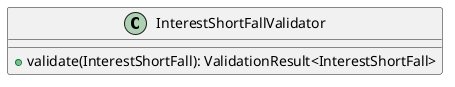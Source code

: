 @startuml

    class InterestShortFallValidator [[InterestShortFallValidator.html]] {
        +validate(InterestShortFall): ValidationResult<InterestShortFall>
    }

@enduml
